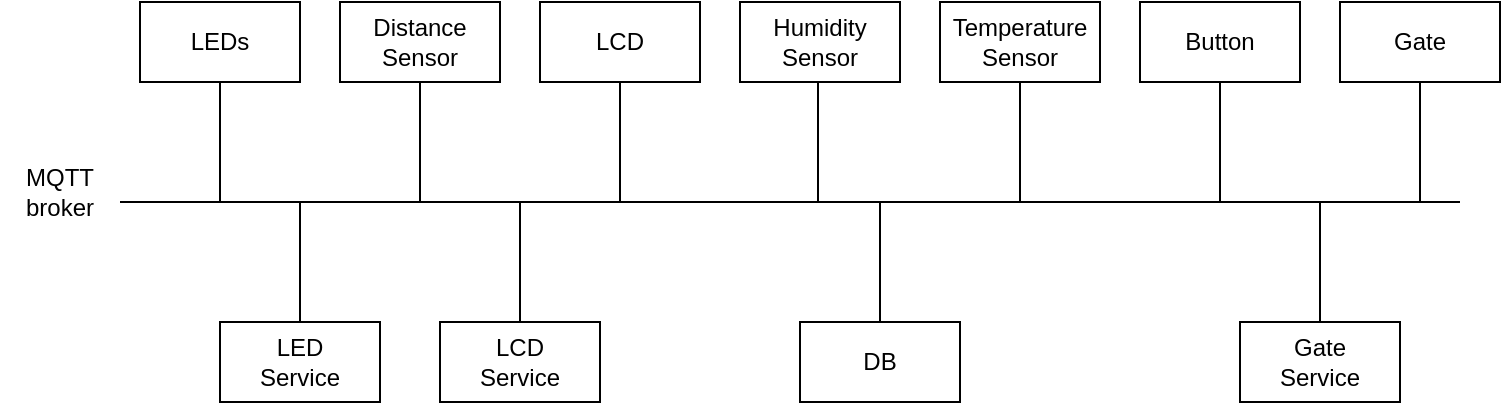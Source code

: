 <mxfile version="20.5.1" type="device"><diagram id="q0PaV5ezhxtp4JOdgL1b" name="Page-1"><mxGraphModel dx="782" dy="738" grid="1" gridSize="10" guides="1" tooltips="1" connect="1" arrows="1" fold="1" page="1" pageScale="1" pageWidth="827" pageHeight="1169" math="0" shadow="0"><root><mxCell id="0"/><mxCell id="1" parent="0"/><mxCell id="VCisknrDkjCar-eSp8KT-33" value="" style="rounded=0;whiteSpace=wrap;html=1;" vertex="1" parent="1"><mxGeometry x="450" y="470" width="80" height="40" as="geometry"/></mxCell><mxCell id="VCisknrDkjCar-eSp8KT-25" value="" style="rounded=0;whiteSpace=wrap;html=1;" vertex="1" parent="1"><mxGeometry x="420" y="310" width="80" height="40" as="geometry"/></mxCell><mxCell id="VCisknrDkjCar-eSp8KT-12" value="" style="rounded=0;whiteSpace=wrap;html=1;" vertex="1" parent="1"><mxGeometry x="670" y="470" width="80" height="40" as="geometry"/></mxCell><mxCell id="VCisknrDkjCar-eSp8KT-9" value="" style="rounded=0;whiteSpace=wrap;html=1;" vertex="1" parent="1"><mxGeometry x="720" y="310" width="80" height="40" as="geometry"/></mxCell><mxCell id="VCisknrDkjCar-eSp8KT-1" value="" style="endArrow=none;html=1;rounded=0;" edge="1" parent="1"><mxGeometry width="50" height="50" relative="1" as="geometry"><mxPoint x="110" y="410" as="sourcePoint"/><mxPoint x="780" y="410" as="targetPoint"/></mxGeometry></mxCell><mxCell id="VCisknrDkjCar-eSp8KT-2" value="" style="endArrow=none;html=1;rounded=0;" edge="1" parent="1"><mxGeometry width="50" height="50" relative="1" as="geometry"><mxPoint x="660" y="410" as="sourcePoint"/><mxPoint x="660" y="350" as="targetPoint"/></mxGeometry></mxCell><mxCell id="VCisknrDkjCar-eSp8KT-4" value="MQTT broker" style="text;html=1;strokeColor=none;fillColor=none;align=center;verticalAlign=middle;whiteSpace=wrap;rounded=0;" vertex="1" parent="1"><mxGeometry x="50" y="390" width="60" height="30" as="geometry"/></mxCell><mxCell id="VCisknrDkjCar-eSp8KT-5" value="" style="rounded=0;whiteSpace=wrap;html=1;" vertex="1" parent="1"><mxGeometry x="620" y="310" width="80" height="40" as="geometry"/></mxCell><mxCell id="VCisknrDkjCar-eSp8KT-6" value="Button" style="text;html=1;strokeColor=none;fillColor=none;align=center;verticalAlign=middle;whiteSpace=wrap;rounded=0;" vertex="1" parent="1"><mxGeometry x="630" y="315" width="60" height="30" as="geometry"/></mxCell><mxCell id="VCisknrDkjCar-eSp8KT-7" value="" style="endArrow=none;html=1;rounded=0;" edge="1" parent="1"><mxGeometry width="50" height="50" relative="1" as="geometry"><mxPoint x="760" y="410" as="sourcePoint"/><mxPoint x="760" y="350" as="targetPoint"/></mxGeometry></mxCell><mxCell id="VCisknrDkjCar-eSp8KT-8" value="Gate" style="text;html=1;strokeColor=none;fillColor=none;align=center;verticalAlign=middle;whiteSpace=wrap;rounded=0;" vertex="1" parent="1"><mxGeometry x="730" y="315" width="60" height="30" as="geometry"/></mxCell><mxCell id="VCisknrDkjCar-eSp8KT-10" value="" style="endArrow=none;html=1;rounded=0;" edge="1" parent="1"><mxGeometry width="50" height="50" relative="1" as="geometry"><mxPoint x="710" y="470" as="sourcePoint"/><mxPoint x="710" y="410" as="targetPoint"/></mxGeometry></mxCell><mxCell id="VCisknrDkjCar-eSp8KT-11" value="Gate Service" style="text;html=1;strokeColor=none;fillColor=none;align=center;verticalAlign=middle;whiteSpace=wrap;rounded=0;" vertex="1" parent="1"><mxGeometry x="680" y="475" width="60" height="30" as="geometry"/></mxCell><mxCell id="VCisknrDkjCar-eSp8KT-13" value="" style="rounded=0;whiteSpace=wrap;html=1;" vertex="1" parent="1"><mxGeometry x="220" y="310" width="80" height="40" as="geometry"/></mxCell><mxCell id="VCisknrDkjCar-eSp8KT-14" value="" style="endArrow=none;html=1;rounded=0;" edge="1" parent="1"><mxGeometry width="50" height="50" relative="1" as="geometry"><mxPoint x="160" y="410" as="sourcePoint"/><mxPoint x="160" y="350" as="targetPoint"/></mxGeometry></mxCell><mxCell id="VCisknrDkjCar-eSp8KT-15" value="" style="rounded=0;whiteSpace=wrap;html=1;" vertex="1" parent="1"><mxGeometry x="120" y="310" width="80" height="40" as="geometry"/></mxCell><mxCell id="VCisknrDkjCar-eSp8KT-16" value="LEDs" style="text;html=1;strokeColor=none;fillColor=none;align=center;verticalAlign=middle;whiteSpace=wrap;rounded=0;" vertex="1" parent="1"><mxGeometry x="130" y="315" width="60" height="30" as="geometry"/></mxCell><mxCell id="VCisknrDkjCar-eSp8KT-17" value="" style="endArrow=none;html=1;rounded=0;" edge="1" parent="1"><mxGeometry width="50" height="50" relative="1" as="geometry"><mxPoint x="260" y="410" as="sourcePoint"/><mxPoint x="260" y="350" as="targetPoint"/></mxGeometry></mxCell><mxCell id="VCisknrDkjCar-eSp8KT-18" value="Distance Sensor" style="text;html=1;strokeColor=none;fillColor=none;align=center;verticalAlign=middle;whiteSpace=wrap;rounded=0;" vertex="1" parent="1"><mxGeometry x="230" y="315" width="60" height="30" as="geometry"/></mxCell><mxCell id="VCisknrDkjCar-eSp8KT-19" value="" style="rounded=0;whiteSpace=wrap;html=1;" vertex="1" parent="1"><mxGeometry x="270" y="470" width="80" height="40" as="geometry"/></mxCell><mxCell id="VCisknrDkjCar-eSp8KT-20" value="" style="endArrow=none;html=1;rounded=0;" edge="1" parent="1"><mxGeometry width="50" height="50" relative="1" as="geometry"><mxPoint x="310" y="470" as="sourcePoint"/><mxPoint x="310" y="410" as="targetPoint"/></mxGeometry></mxCell><mxCell id="VCisknrDkjCar-eSp8KT-21" value="LCD Service" style="text;html=1;strokeColor=none;fillColor=none;align=center;verticalAlign=middle;whiteSpace=wrap;rounded=0;" vertex="1" parent="1"><mxGeometry x="280" y="475" width="60" height="30" as="geometry"/></mxCell><mxCell id="VCisknrDkjCar-eSp8KT-22" value="" style="rounded=0;whiteSpace=wrap;html=1;" vertex="1" parent="1"><mxGeometry x="160" y="470" width="80" height="40" as="geometry"/></mxCell><mxCell id="VCisknrDkjCar-eSp8KT-23" value="" style="endArrow=none;html=1;rounded=0;" edge="1" parent="1"><mxGeometry width="50" height="50" relative="1" as="geometry"><mxPoint x="200" y="470" as="sourcePoint"/><mxPoint x="200" y="410" as="targetPoint"/></mxGeometry></mxCell><mxCell id="VCisknrDkjCar-eSp8KT-24" value="DB" style="text;html=1;strokeColor=none;fillColor=none;align=center;verticalAlign=middle;whiteSpace=wrap;rounded=0;" vertex="1" parent="1"><mxGeometry x="460" y="475" width="60" height="30" as="geometry"/></mxCell><mxCell id="VCisknrDkjCar-eSp8KT-26" value="" style="endArrow=none;html=1;rounded=0;exitX=0.5;exitY=0;exitDx=0;exitDy=0;" edge="1" parent="1"><mxGeometry width="50" height="50" relative="1" as="geometry"><mxPoint x="459" y="410" as="sourcePoint"/><mxPoint x="459" y="350" as="targetPoint"/></mxGeometry></mxCell><mxCell id="VCisknrDkjCar-eSp8KT-27" value="LED Service" style="text;html=1;strokeColor=none;fillColor=none;align=center;verticalAlign=middle;whiteSpace=wrap;rounded=0;" vertex="1" parent="1"><mxGeometry x="170" y="475" width="60" height="30" as="geometry"/></mxCell><mxCell id="VCisknrDkjCar-eSp8KT-30" value="" style="rounded=0;whiteSpace=wrap;html=1;" vertex="1" parent="1"><mxGeometry x="320" y="310" width="80" height="40" as="geometry"/></mxCell><mxCell id="VCisknrDkjCar-eSp8KT-31" value="" style="endArrow=none;html=1;rounded=0;" edge="1" parent="1"><mxGeometry width="50" height="50" relative="1" as="geometry"><mxPoint x="360" y="410" as="sourcePoint"/><mxPoint x="360" y="350" as="targetPoint"/></mxGeometry></mxCell><mxCell id="VCisknrDkjCar-eSp8KT-32" value="LCD" style="text;html=1;strokeColor=none;fillColor=none;align=center;verticalAlign=middle;whiteSpace=wrap;rounded=0;" vertex="1" parent="1"><mxGeometry x="330" y="315" width="60" height="30" as="geometry"/></mxCell><mxCell id="VCisknrDkjCar-eSp8KT-34" value="" style="endArrow=none;html=1;rounded=0;" edge="1" parent="1"><mxGeometry width="50" height="50" relative="1" as="geometry"><mxPoint x="490" y="470" as="sourcePoint"/><mxPoint x="490" y="410" as="targetPoint"/></mxGeometry></mxCell><mxCell id="VCisknrDkjCar-eSp8KT-35" value="Humidity Sensor" style="text;html=1;strokeColor=none;fillColor=none;align=center;verticalAlign=middle;whiteSpace=wrap;rounded=0;" vertex="1" parent="1"><mxGeometry x="430" y="315" width="60" height="30" as="geometry"/></mxCell><mxCell id="VCisknrDkjCar-eSp8KT-36" value="" style="rounded=0;whiteSpace=wrap;html=1;" vertex="1" parent="1"><mxGeometry x="520" y="310" width="80" height="40" as="geometry"/></mxCell><mxCell id="VCisknrDkjCar-eSp8KT-37" value="" style="endArrow=none;html=1;rounded=0;" edge="1" parent="1"><mxGeometry width="50" height="50" relative="1" as="geometry"><mxPoint x="560" y="410" as="sourcePoint"/><mxPoint x="560" y="350" as="targetPoint"/></mxGeometry></mxCell><mxCell id="VCisknrDkjCar-eSp8KT-38" value="Temperature Sensor" style="text;html=1;strokeColor=none;fillColor=none;align=center;verticalAlign=middle;whiteSpace=wrap;rounded=0;" vertex="1" parent="1"><mxGeometry x="530" y="315" width="60" height="30" as="geometry"/></mxCell></root></mxGraphModel></diagram></mxfile>